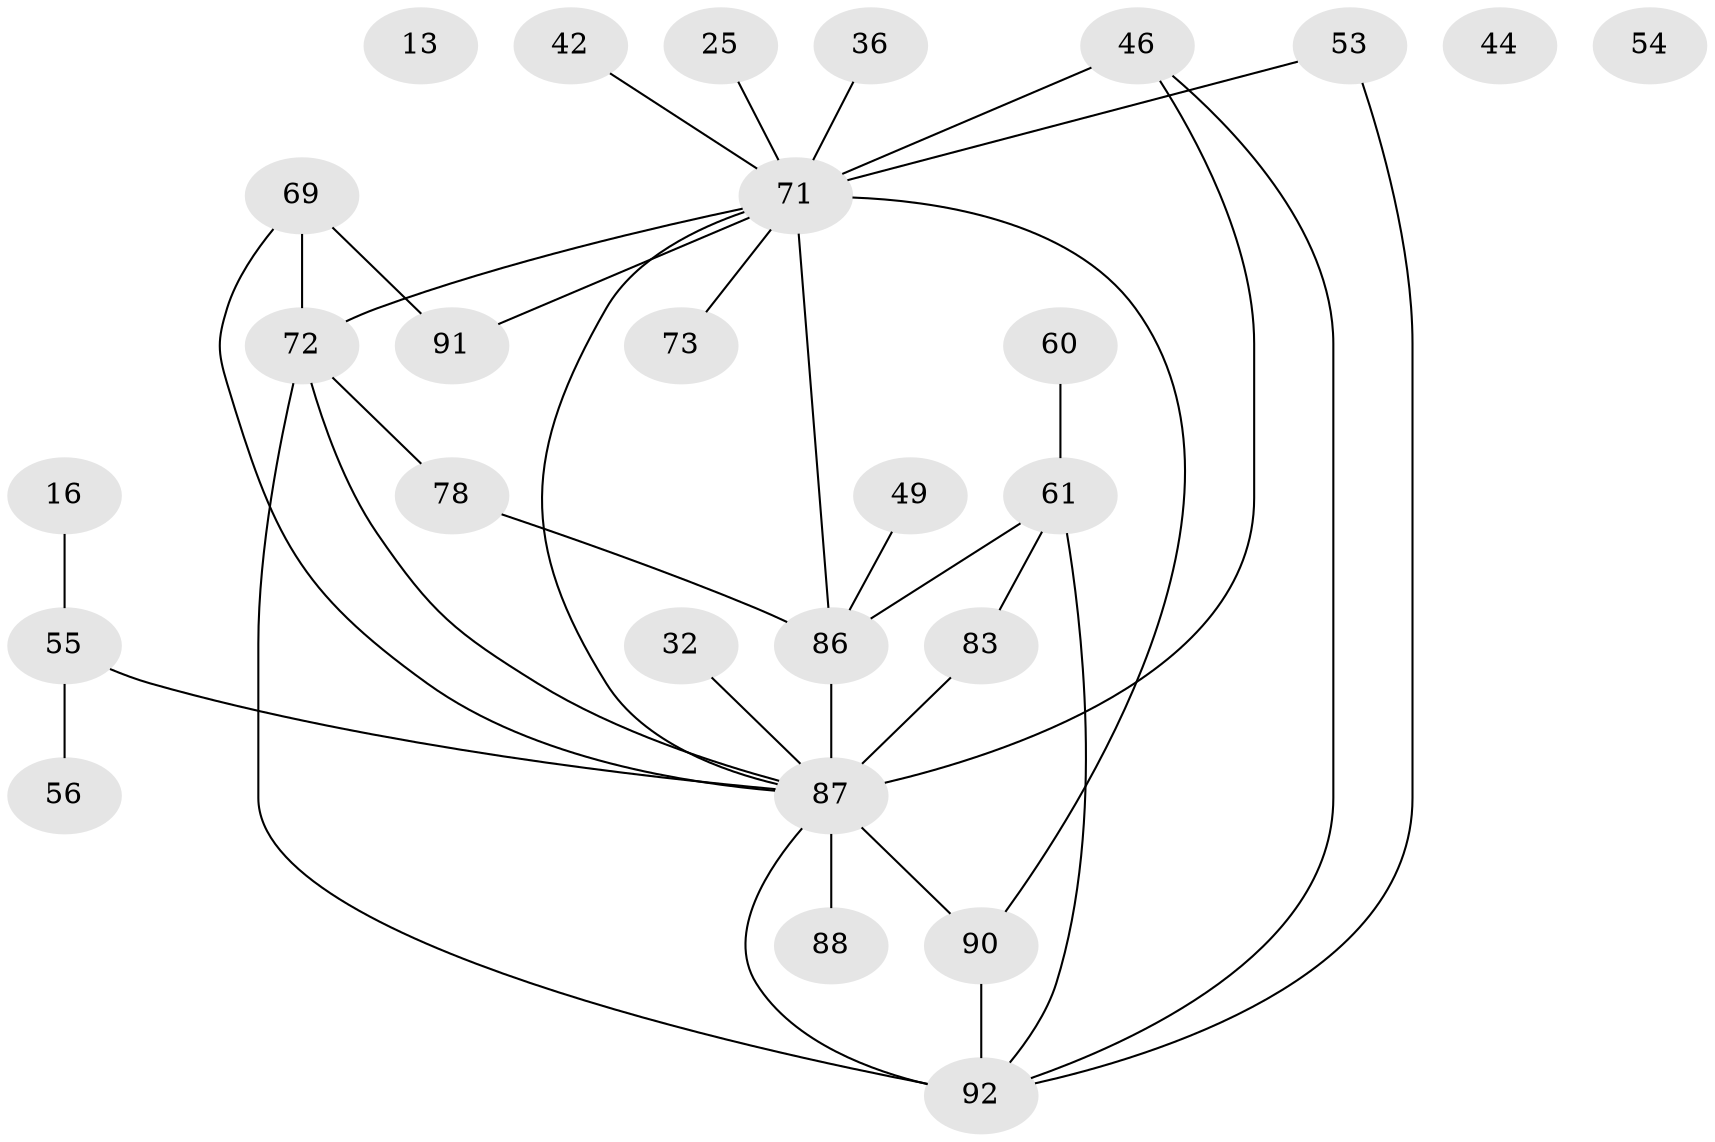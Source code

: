 // original degree distribution, {1: 0.16304347826086957, 2: 0.2391304347826087, 4: 0.1956521739130435, 3: 0.18478260869565216, 0: 0.03260869565217391, 5: 0.10869565217391304, 6: 0.05434782608695652, 7: 0.021739130434782608}
// Generated by graph-tools (version 1.1) at 2025/42/03/04/25 21:42:46]
// undirected, 27 vertices, 36 edges
graph export_dot {
graph [start="1"]
  node [color=gray90,style=filled];
  13;
  16;
  25;
  32 [super="+8+30"];
  36;
  42;
  44;
  46;
  49;
  53;
  54;
  55;
  56;
  60;
  61 [super="+19+21"];
  69 [super="+66"];
  71 [super="+41+39"];
  72 [super="+43+63"];
  73 [super="+17"];
  78;
  83 [super="+81"];
  86 [super="+75+84+74"];
  87 [super="+59+79+85"];
  88;
  90 [super="+51+70+77+89"];
  91;
  92 [super="+64+65+45+68"];
  16 -- 55;
  25 -- 71 [weight=2];
  32 -- 87;
  36 -- 71 [weight=3];
  42 -- 71;
  46 -- 87;
  46 -- 92;
  46 -- 71 [weight=2];
  49 -- 86;
  53 -- 92;
  53 -- 71;
  55 -- 56;
  55 -- 87 [weight=3];
  60 -- 61;
  61 -- 86 [weight=2];
  61 -- 83 [weight=2];
  61 -- 92 [weight=3];
  69 -- 72 [weight=3];
  69 -- 91;
  69 -- 87 [weight=2];
  71 -- 72 [weight=3];
  71 -- 73;
  71 -- 86 [weight=4];
  71 -- 90 [weight=2];
  71 -- 91;
  71 -- 87 [weight=2];
  72 -- 78;
  72 -- 92 [weight=2];
  72 -- 87 [weight=2];
  78 -- 86;
  83 -- 87 [weight=4];
  86 -- 87 [weight=5];
  87 -- 88;
  87 -- 90 [weight=6];
  87 -- 92;
  90 -- 92 [weight=3];
}
